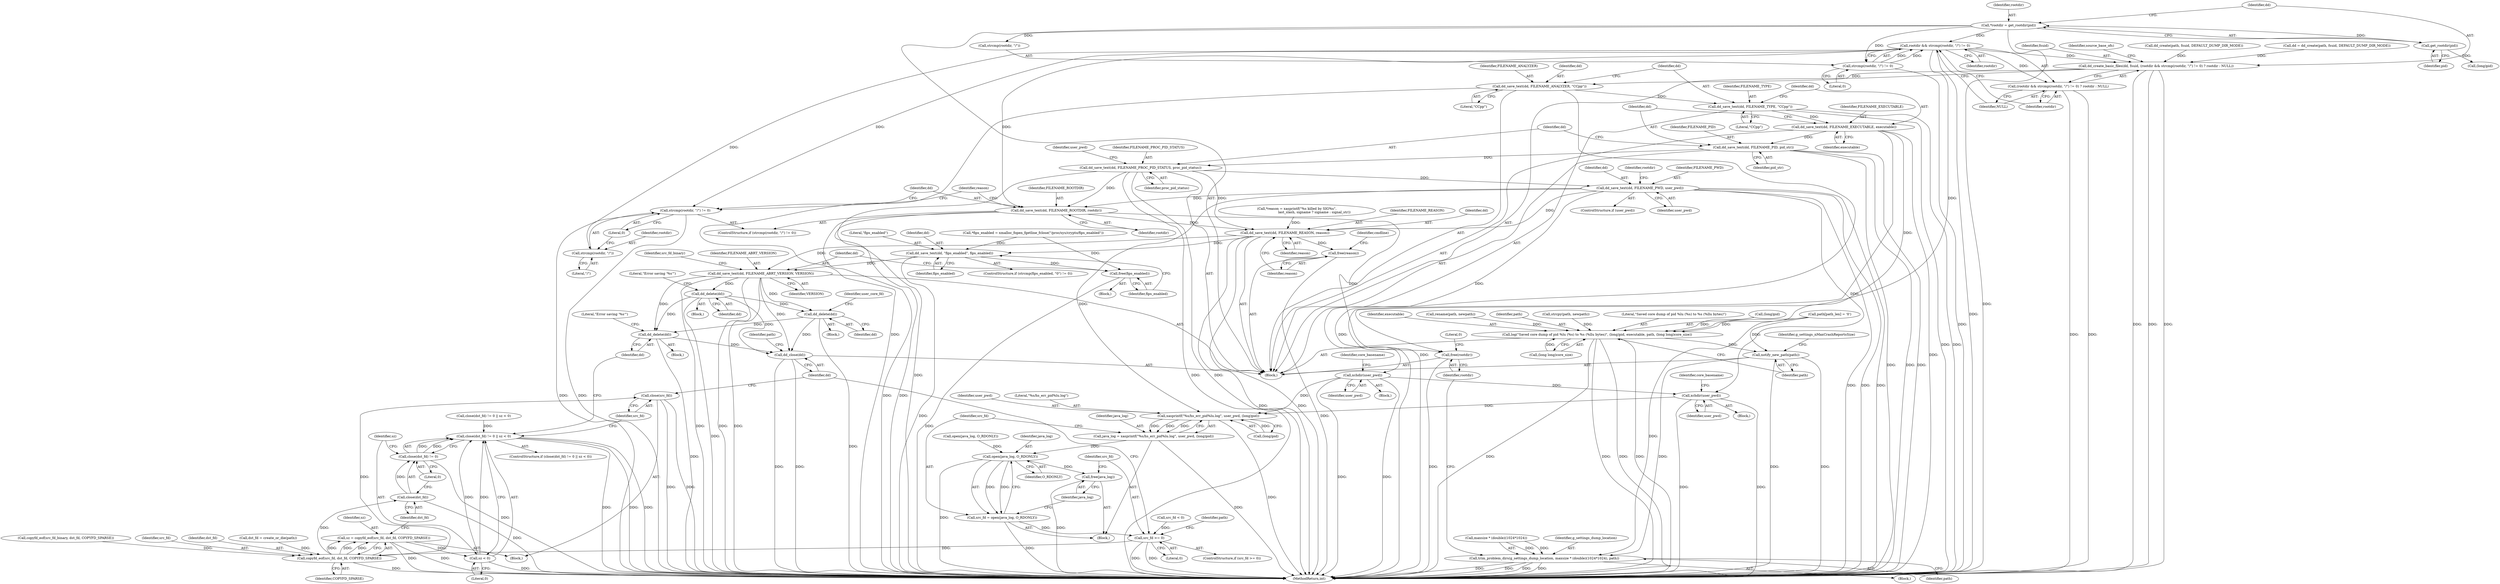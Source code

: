 digraph "0_abrt_4f2c1ddd3e3b81d2d5146b883115371f1cada9f9@API" {
"1000634" [label="(Call,rootdir && strcmp(rootdir, \"/\") != 0)"];
"1000626" [label="(Call,*rootdir = get_rootdir(pid))"];
"1000628" [label="(Call,get_rootdir(pid))"];
"1000636" [label="(Call,strcmp(rootdir, \"/\") != 0)"];
"1000630" [label="(Call,dd_create_basic_files(dd, fsuid, (rootdir && strcmp(rootdir, \"/\") != 0) ? rootdir : NULL))"];
"1000766" [label="(Call,dd_save_text(dd, FILENAME_ANALYZER, \"CCpp\"))"];
"1000770" [label="(Call,dd_save_text(dd, FILENAME_TYPE, \"CCpp\"))"];
"1000774" [label="(Call,dd_save_text(dd, FILENAME_EXECUTABLE, executable))"];
"1000778" [label="(Call,dd_save_text(dd, FILENAME_PID, pid_str))"];
"1000782" [label="(Call,dd_save_text(dd, FILENAME_PROC_PID_STATUS, proc_pid_status))"];
"1000788" [label="(Call,dd_save_text(dd, FILENAME_PWD, user_pwd))"];
"1000801" [label="(Call,dd_save_text(dd, FILENAME_ROOTDIR, rootdir))"];
"1000815" [label="(Call,dd_save_text(dd, FILENAME_REASON, reason))"];
"1000819" [label="(Call,free(reason))"];
"1000849" [label="(Call,dd_save_text(dd, \"fips_enabled\", fips_enabled))"];
"1000853" [label="(Call,free(fips_enabled))"];
"1000855" [label="(Call,dd_save_text(dd, FILENAME_ABRT_VERSION, VERSION))"];
"1000891" [label="(Call,dd_delete(dd))"];
"1000928" [label="(Call,dd_delete(dd))"];
"1001038" [label="(Call,dd_delete(dd))"];
"1001045" [label="(Call,dd_close(dd))"];
"1001112" [label="(Call,free(rootdir))"];
"1000935" [label="(Call,xchdir(user_pwd))"];
"1000965" [label="(Call,xchdir(user_pwd))"];
"1000993" [label="(Call,xasprintf(\"%s/hs_err_pid%lu.log\", user_pwd, (long)pid))"];
"1000991" [label="(Call,java_log = xasprintf(\"%s/hs_err_pid%lu.log\", user_pwd, (long)pid))"];
"1001001" [label="(Call,open(java_log, O_RDONLY))"];
"1000999" [label="(Call,src_fd = open(java_log, O_RDONLY))"];
"1001007" [label="(Call,src_fd >= 0)"];
"1001024" [label="(Call,copyfd_eof(src_fd, dst_fd, COPYFD_SPARSE))"];
"1001022" [label="(Call,sz = copyfd_eof(src_fd, dst_fd, COPYFD_SPARSE))"];
"1001034" [label="(Call,sz < 0)"];
"1001029" [label="(Call,close(dst_fd) != 0 || sz < 0)"];
"1001031" [label="(Call,close(dst_fd))"];
"1001030" [label="(Call,close(dst_fd) != 0)"];
"1001043" [label="(Call,close(src_fd))"];
"1001004" [label="(Call,free(java_log))"];
"1001074" [label="(Call,log(\"Saved core dump of pid %lu (%s) to %s (%llu bytes)\", (long)pid, executable, path, (long long)core_size))"];
"1001084" [label="(Call,notify_new_path(path))"];
"1001102" [label="(Call,trim_problem_dirs(g_settings_dump_location, maxsize * (double)(1024*1024), path))"];
"1000633" [label="(Call,(rootdir && strcmp(rootdir, \"/\") != 0) ? rootdir : NULL)"];
"1000796" [label="(Call,strcmp(rootdir, \"/\") != 0)"];
"1000797" [label="(Call,strcmp(rootdir, \"/\"))"];
"1001005" [label="(Identifier,java_log)"];
"1001103" [label="(Identifier,g_settings_dump_location)"];
"1000789" [label="(Identifier,dd)"];
"1000779" [label="(Identifier,dd)"];
"1001115" [label="(Literal,0)"];
"1000642" [label="(Identifier,NULL)"];
"1000929" [label="(Identifier,dd)"];
"1000981" [label="(Call,open(java_log, O_RDONLY))"];
"1001045" [label="(Call,dd_close(dd))"];
"1001025" [label="(Identifier,src_fd)"];
"1000858" [label="(Identifier,VERSION)"];
"1000800" [label="(Literal,0)"];
"1000787" [label="(Identifier,user_pwd)"];
"1000891" [label="(Call,dd_delete(dd))"];
"1000849" [label="(Call,dd_save_text(dd, \"fips_enabled\", fips_enabled))"];
"1001026" [label="(Identifier,dst_fd)"];
"1000795" [label="(ControlStructure,if (strcmp(rootdir, \"/\") != 0))"];
"1000769" [label="(Literal,\"CCpp\")"];
"1001085" [label="(Identifier,path)"];
"1001030" [label="(Call,close(dst_fd) != 0)"];
"1001027" [label="(Identifier,COPYFD_SPARSE)"];
"1001079" [label="(Identifier,executable)"];
"1000784" [label="(Identifier,FILENAME_PROC_PID_STATUS)"];
"1000938" [label="(Identifier,core_basename)"];
"1000631" [label="(Identifier,dd)"];
"1001090" [label="(Block,)"];
"1000773" [label="(Literal,\"CCpp\")"];
"1000776" [label="(Identifier,FILENAME_EXECUTABLE)"];
"1000785" [label="(Identifier,proc_pid_status)"];
"1000766" [label="(Call,dd_save_text(dd, FILENAME_ANALYZER, \"CCpp\"))"];
"1000636" [label="(Call,strcmp(rootdir, \"/\") != 0)"];
"1000816" [label="(Identifier,dd)"];
"1001065" [label="(Call,rename(path, newpath))"];
"1000798" [label="(Identifier,rootdir)"];
"1000806" [label="(Call,*reason = xasprintf(\"%s killed by SIG%s\",\n                                 last_slash, signame ? signame : signal_str))"];
"1000861" [label="(Identifier,src_fd_binary)"];
"1000632" [label="(Identifier,fsuid)"];
"1000991" [label="(Call,java_log = xasprintf(\"%s/hs_err_pid%lu.log\", user_pwd, (long)pid))"];
"1000793" [label="(Identifier,rootdir)"];
"1001084" [label="(Call,notify_new_path(path))"];
"1000857" [label="(Identifier,FILENAME_ABRT_VERSION)"];
"1001038" [label="(Call,dd_delete(dd))"];
"1000782" [label="(Call,dd_save_text(dd, FILENAME_PROC_PID_STATUS, proc_pid_status))"];
"1000771" [label="(Identifier,dd)"];
"1000640" [label="(Literal,0)"];
"1000646" [label="(Identifier,source_base_ofs)"];
"1001043" [label="(Call,close(src_fd))"];
"1001081" [label="(Call,(long long)core_size)"];
"1000932" [label="(Identifier,user_core_fd)"];
"1000777" [label="(Identifier,executable)"];
"1000804" [label="(Identifier,rootdir)"];
"1000999" [label="(Call,src_fd = open(java_log, O_RDONLY))"];
"1000987" [label="(Call,src_fd < 0)"];
"1001017" [label="(Call,dst_fd = create_or_die(path))"];
"1000836" [label="(Call,*fips_enabled = xmalloc_fopen_fgetline_fclose(\"/proc/sys/crypto/fips_enabled\"))"];
"1001010" [label="(Block,)"];
"1001029" [label="(Call,close(dst_fd) != 0 || sz < 0)"];
"1000807" [label="(Identifier,reason)"];
"1000993" [label="(Call,xasprintf(\"%s/hs_err_pid%lu.log\", user_pwd, (long)pid))"];
"1000803" [label="(Identifier,FILENAME_ROOTDIR)"];
"1000624" [label="(Block,)"];
"1000872" [label="(Call,copyfd_eof(src_fd_binary, dst_fd, COPYFD_SPARSE))"];
"1000796" [label="(Call,strcmp(rootdir, \"/\") != 0)"];
"1001013" [label="(Identifier,path)"];
"1001023" [label="(Identifier,sz)"];
"1001080" [label="(Identifier,path)"];
"1001024" [label="(Call,copyfd_eof(src_fd, dst_fd, COPYFD_SPARSE))"];
"1001069" [label="(Call,strcpy(path, newpath))"];
"1000797" [label="(Call,strcmp(rootdir, \"/\"))"];
"1000775" [label="(Identifier,dd)"];
"1000965" [label="(Call,xchdir(user_pwd))"];
"1000856" [label="(Identifier,dd)"];
"1000966" [label="(Identifier,user_pwd)"];
"1000801" [label="(Call,dd_save_text(dd, FILENAME_ROOTDIR, rootdir))"];
"1001035" [label="(Identifier,sz)"];
"1001031" [label="(Call,close(dst_fd))"];
"1001036" [label="(Literal,0)"];
"1001112" [label="(Call,free(rootdir))"];
"1000995" [label="(Identifier,user_pwd)"];
"1000767" [label="(Identifier,dd)"];
"1000790" [label="(Identifier,FILENAME_PWD)"];
"1001039" [label="(Identifier,dd)"];
"1000990" [label="(Block,)"];
"1000788" [label="(Call,dd_save_text(dd, FILENAME_PWD, user_pwd))"];
"1001049" [label="(Identifier,path)"];
"1000936" [label="(Identifier,user_pwd)"];
"1001009" [label="(Literal,0)"];
"1000778" [label="(Call,dd_save_text(dd, FILENAME_PID, pid_str))"];
"1000892" [label="(Identifier,dd)"];
"1000772" [label="(Identifier,FILENAME_TYPE)"];
"1001088" [label="(Identifier,g_settings_nMaxCrashReportsSize)"];
"1000799" [label="(Literal,\"/\")"];
"1000783" [label="(Identifier,dd)"];
"1000786" [label="(ControlStructure,if (user_pwd))"];
"1001044" [label="(Identifier,src_fd)"];
"1000774" [label="(Call,dd_save_text(dd, FILENAME_EXECUTABLE, executable))"];
"1001074" [label="(Call,log(\"Saved core dump of pid %lu (%s) to %s (%llu bytes)\", (long)pid, executable, path, (long long)core_size))"];
"1000890" [label="(Block,)"];
"1001032" [label="(Identifier,dst_fd)"];
"1000781" [label="(Identifier,pid_str)"];
"1000823" [label="(Identifier,cmdline)"];
"1000925" [label="(Block,)"];
"1001037" [label="(Block,)"];
"1001047" [label="(Call,path[path_len] = '\0')"];
"1001000" [label="(Identifier,src_fd)"];
"1000817" [label="(Identifier,FILENAME_REASON)"];
"1001102" [label="(Call,trim_problem_dirs(g_settings_dump_location, maxsize * (double)(1024*1024), path))"];
"1001075" [label="(Literal,\"Saved core dump of pid %lu (%s) to %s (%llu bytes)\")"];
"1001022" [label="(Call,sz = copyfd_eof(src_fd, dst_fd, COPYFD_SPARSE))"];
"1000934" [label="(Block,)"];
"1000634" [label="(Call,rootdir && strcmp(rootdir, \"/\") != 0)"];
"1000850" [label="(Identifier,dd)"];
"1000842" [label="(Block,)"];
"1000853" [label="(Call,free(fips_enabled))"];
"1000629" [label="(Identifier,pid)"];
"1001104" [label="(Call,maxsize * (double)(1024*1024))"];
"1000635" [label="(Identifier,rootdir)"];
"1001113" [label="(Identifier,rootdir)"];
"1000992" [label="(Identifier,java_log)"];
"1000641" [label="(Identifier,rootdir)"];
"1000996" [label="(Call,(long)pid)"];
"1000994" [label="(Literal,\"%s/hs_err_pid%lu.log\")"];
"1000854" [label="(Identifier,fips_enabled)"];
"1001033" [label="(Literal,0)"];
"1000882" [label="(Call,close(dst_fd) != 0 || sz < 0)"];
"1000618" [label="(Call,dd_create(path, fsuid, DEFAULT_DUMP_DIR_MODE))"];
"1000630" [label="(Call,dd_create_basic_files(dd, fsuid, (rootdir && strcmp(rootdir, \"/\") != 0) ? rootdir : NULL))"];
"1001008" [label="(Identifier,src_fd)"];
"1000770" [label="(Call,dd_save_text(dd, FILENAME_TYPE, \"CCpp\"))"];
"1000768" [label="(Identifier,FILENAME_ANALYZER)"];
"1000627" [label="(Identifier,rootdir)"];
"1001007" [label="(Call,src_fd >= 0)"];
"1000818" [label="(Identifier,reason)"];
"1000616" [label="(Call,dd = dd_create(path, fsuid, DEFAULT_DUMP_DIR_MODE))"];
"1000964" [label="(Block,)"];
"1000780" [label="(Identifier,FILENAME_PID)"];
"1000928" [label="(Call,dd_delete(dd))"];
"1000637" [label="(Call,strcmp(rootdir, \"/\"))"];
"1000819" [label="(Call,free(reason))"];
"1001034" [label="(Call,sz < 0)"];
"1000894" [label="(Literal,\"Error saving '%s'\")"];
"1000935" [label="(Call,xchdir(user_pwd))"];
"1000852" [label="(Identifier,fips_enabled)"];
"1001076" [label="(Call,(long)pid)"];
"1000843" [label="(ControlStructure,if (strcmp(fips_enabled, \"0\") != 0))"];
"1000820" [label="(Identifier,reason)"];
"1001001" [label="(Call,open(java_log, O_RDONLY))"];
"1001046" [label="(Identifier,dd)"];
"1000968" [label="(Identifier,core_basename)"];
"1000851" [label="(Literal,\"fips_enabled\")"];
"1001006" [label="(ControlStructure,if (src_fd >= 0))"];
"1000633" [label="(Call,(rootdir && strcmp(rootdir, \"/\") != 0) ? rootdir : NULL)"];
"1000628" [label="(Call,get_rootdir(pid))"];
"1001028" [label="(ControlStructure,if (close(dst_fd) != 0 || sz < 0))"];
"1000802" [label="(Identifier,dd)"];
"1001041" [label="(Literal,\"Error saving '%s'\")"];
"1001111" [label="(Identifier,path)"];
"1001180" [label="(MethodReturn,int)"];
"1001003" [label="(Identifier,O_RDONLY)"];
"1000650" [label="(Call,(long)pid)"];
"1001002" [label="(Identifier,java_log)"];
"1000791" [label="(Identifier,user_pwd)"];
"1001004" [label="(Call,free(java_log))"];
"1000855" [label="(Call,dd_save_text(dd, FILENAME_ABRT_VERSION, VERSION))"];
"1000815" [label="(Call,dd_save_text(dd, FILENAME_REASON, reason))"];
"1000626" [label="(Call,*rootdir = get_rootdir(pid))"];
"1000634" -> "1000633"  [label="AST: "];
"1000634" -> "1000635"  [label="CFG: "];
"1000634" -> "1000636"  [label="CFG: "];
"1000635" -> "1000634"  [label="AST: "];
"1000636" -> "1000634"  [label="AST: "];
"1000641" -> "1000634"  [label="CFG: "];
"1000642" -> "1000634"  [label="CFG: "];
"1000634" -> "1001180"  [label="DDG: "];
"1000634" -> "1000630"  [label="DDG: "];
"1000626" -> "1000634"  [label="DDG: "];
"1000636" -> "1000634"  [label="DDG: "];
"1000636" -> "1000634"  [label="DDG: "];
"1000634" -> "1000633"  [label="DDG: "];
"1000634" -> "1000796"  [label="DDG: "];
"1000634" -> "1000797"  [label="DDG: "];
"1000634" -> "1000801"  [label="DDG: "];
"1000634" -> "1001112"  [label="DDG: "];
"1000626" -> "1000624"  [label="AST: "];
"1000626" -> "1000628"  [label="CFG: "];
"1000627" -> "1000626"  [label="AST: "];
"1000628" -> "1000626"  [label="AST: "];
"1000631" -> "1000626"  [label="CFG: "];
"1000626" -> "1001180"  [label="DDG: "];
"1000628" -> "1000626"  [label="DDG: "];
"1000626" -> "1000636"  [label="DDG: "];
"1000626" -> "1000637"  [label="DDG: "];
"1000628" -> "1000629"  [label="CFG: "];
"1000629" -> "1000628"  [label="AST: "];
"1000628" -> "1000650"  [label="DDG: "];
"1000636" -> "1000640"  [label="CFG: "];
"1000637" -> "1000636"  [label="AST: "];
"1000640" -> "1000636"  [label="AST: "];
"1000636" -> "1001180"  [label="DDG: "];
"1000630" -> "1000624"  [label="AST: "];
"1000630" -> "1000633"  [label="CFG: "];
"1000631" -> "1000630"  [label="AST: "];
"1000632" -> "1000630"  [label="AST: "];
"1000633" -> "1000630"  [label="AST: "];
"1000646" -> "1000630"  [label="CFG: "];
"1000630" -> "1001180"  [label="DDG: "];
"1000630" -> "1001180"  [label="DDG: "];
"1000630" -> "1001180"  [label="DDG: "];
"1000616" -> "1000630"  [label="DDG: "];
"1000618" -> "1000630"  [label="DDG: "];
"1000630" -> "1000766"  [label="DDG: "];
"1000766" -> "1000624"  [label="AST: "];
"1000766" -> "1000769"  [label="CFG: "];
"1000767" -> "1000766"  [label="AST: "];
"1000768" -> "1000766"  [label="AST: "];
"1000769" -> "1000766"  [label="AST: "];
"1000771" -> "1000766"  [label="CFG: "];
"1000766" -> "1001180"  [label="DDG: "];
"1000766" -> "1001180"  [label="DDG: "];
"1000766" -> "1000770"  [label="DDG: "];
"1000770" -> "1000624"  [label="AST: "];
"1000770" -> "1000773"  [label="CFG: "];
"1000771" -> "1000770"  [label="AST: "];
"1000772" -> "1000770"  [label="AST: "];
"1000773" -> "1000770"  [label="AST: "];
"1000775" -> "1000770"  [label="CFG: "];
"1000770" -> "1001180"  [label="DDG: "];
"1000770" -> "1001180"  [label="DDG: "];
"1000770" -> "1000774"  [label="DDG: "];
"1000774" -> "1000624"  [label="AST: "];
"1000774" -> "1000777"  [label="CFG: "];
"1000775" -> "1000774"  [label="AST: "];
"1000776" -> "1000774"  [label="AST: "];
"1000777" -> "1000774"  [label="AST: "];
"1000779" -> "1000774"  [label="CFG: "];
"1000774" -> "1001180"  [label="DDG: "];
"1000774" -> "1001180"  [label="DDG: "];
"1000774" -> "1000778"  [label="DDG: "];
"1000774" -> "1001074"  [label="DDG: "];
"1000778" -> "1000624"  [label="AST: "];
"1000778" -> "1000781"  [label="CFG: "];
"1000779" -> "1000778"  [label="AST: "];
"1000780" -> "1000778"  [label="AST: "];
"1000781" -> "1000778"  [label="AST: "];
"1000783" -> "1000778"  [label="CFG: "];
"1000778" -> "1001180"  [label="DDG: "];
"1000778" -> "1001180"  [label="DDG: "];
"1000778" -> "1001180"  [label="DDG: "];
"1000778" -> "1000782"  [label="DDG: "];
"1000782" -> "1000624"  [label="AST: "];
"1000782" -> "1000785"  [label="CFG: "];
"1000783" -> "1000782"  [label="AST: "];
"1000784" -> "1000782"  [label="AST: "];
"1000785" -> "1000782"  [label="AST: "];
"1000787" -> "1000782"  [label="CFG: "];
"1000782" -> "1001180"  [label="DDG: "];
"1000782" -> "1001180"  [label="DDG: "];
"1000782" -> "1001180"  [label="DDG: "];
"1000782" -> "1000788"  [label="DDG: "];
"1000782" -> "1000801"  [label="DDG: "];
"1000782" -> "1000815"  [label="DDG: "];
"1000788" -> "1000786"  [label="AST: "];
"1000788" -> "1000791"  [label="CFG: "];
"1000789" -> "1000788"  [label="AST: "];
"1000790" -> "1000788"  [label="AST: "];
"1000791" -> "1000788"  [label="AST: "];
"1000793" -> "1000788"  [label="CFG: "];
"1000788" -> "1001180"  [label="DDG: "];
"1000788" -> "1001180"  [label="DDG: "];
"1000788" -> "1001180"  [label="DDG: "];
"1000788" -> "1000801"  [label="DDG: "];
"1000788" -> "1000815"  [label="DDG: "];
"1000788" -> "1000935"  [label="DDG: "];
"1000788" -> "1000965"  [label="DDG: "];
"1000788" -> "1000993"  [label="DDG: "];
"1000801" -> "1000795"  [label="AST: "];
"1000801" -> "1000804"  [label="CFG: "];
"1000802" -> "1000801"  [label="AST: "];
"1000803" -> "1000801"  [label="AST: "];
"1000804" -> "1000801"  [label="AST: "];
"1000807" -> "1000801"  [label="CFG: "];
"1000801" -> "1001180"  [label="DDG: "];
"1000801" -> "1001180"  [label="DDG: "];
"1000801" -> "1000815"  [label="DDG: "];
"1000801" -> "1001112"  [label="DDG: "];
"1000815" -> "1000624"  [label="AST: "];
"1000815" -> "1000818"  [label="CFG: "];
"1000816" -> "1000815"  [label="AST: "];
"1000817" -> "1000815"  [label="AST: "];
"1000818" -> "1000815"  [label="AST: "];
"1000820" -> "1000815"  [label="CFG: "];
"1000815" -> "1001180"  [label="DDG: "];
"1000815" -> "1001180"  [label="DDG: "];
"1000806" -> "1000815"  [label="DDG: "];
"1000815" -> "1000819"  [label="DDG: "];
"1000815" -> "1000849"  [label="DDG: "];
"1000815" -> "1000855"  [label="DDG: "];
"1000819" -> "1000624"  [label="AST: "];
"1000819" -> "1000820"  [label="CFG: "];
"1000820" -> "1000819"  [label="AST: "];
"1000823" -> "1000819"  [label="CFG: "];
"1000819" -> "1001180"  [label="DDG: "];
"1000849" -> "1000843"  [label="AST: "];
"1000849" -> "1000852"  [label="CFG: "];
"1000850" -> "1000849"  [label="AST: "];
"1000851" -> "1000849"  [label="AST: "];
"1000852" -> "1000849"  [label="AST: "];
"1000854" -> "1000849"  [label="CFG: "];
"1000849" -> "1001180"  [label="DDG: "];
"1000836" -> "1000849"  [label="DDG: "];
"1000849" -> "1000853"  [label="DDG: "];
"1000849" -> "1000855"  [label="DDG: "];
"1000853" -> "1000842"  [label="AST: "];
"1000853" -> "1000854"  [label="CFG: "];
"1000854" -> "1000853"  [label="AST: "];
"1000856" -> "1000853"  [label="CFG: "];
"1000853" -> "1001180"  [label="DDG: "];
"1000836" -> "1000853"  [label="DDG: "];
"1000855" -> "1000624"  [label="AST: "];
"1000855" -> "1000858"  [label="CFG: "];
"1000856" -> "1000855"  [label="AST: "];
"1000857" -> "1000855"  [label="AST: "];
"1000858" -> "1000855"  [label="AST: "];
"1000861" -> "1000855"  [label="CFG: "];
"1000855" -> "1001180"  [label="DDG: "];
"1000855" -> "1001180"  [label="DDG: "];
"1000855" -> "1001180"  [label="DDG: "];
"1000855" -> "1000891"  [label="DDG: "];
"1000855" -> "1000928"  [label="DDG: "];
"1000855" -> "1001038"  [label="DDG: "];
"1000855" -> "1001045"  [label="DDG: "];
"1000891" -> "1000890"  [label="AST: "];
"1000891" -> "1000892"  [label="CFG: "];
"1000892" -> "1000891"  [label="AST: "];
"1000894" -> "1000891"  [label="CFG: "];
"1000891" -> "1001180"  [label="DDG: "];
"1000891" -> "1000928"  [label="DDG: "];
"1000891" -> "1001038"  [label="DDG: "];
"1000891" -> "1001045"  [label="DDG: "];
"1000928" -> "1000925"  [label="AST: "];
"1000928" -> "1000929"  [label="CFG: "];
"1000929" -> "1000928"  [label="AST: "];
"1000932" -> "1000928"  [label="CFG: "];
"1000928" -> "1001180"  [label="DDG: "];
"1000928" -> "1001038"  [label="DDG: "];
"1000928" -> "1001045"  [label="DDG: "];
"1001038" -> "1001037"  [label="AST: "];
"1001038" -> "1001039"  [label="CFG: "];
"1001039" -> "1001038"  [label="AST: "];
"1001041" -> "1001038"  [label="CFG: "];
"1001038" -> "1001180"  [label="DDG: "];
"1001038" -> "1001045"  [label="DDG: "];
"1001045" -> "1000624"  [label="AST: "];
"1001045" -> "1001046"  [label="CFG: "];
"1001046" -> "1001045"  [label="AST: "];
"1001049" -> "1001045"  [label="CFG: "];
"1001045" -> "1001180"  [label="DDG: "];
"1001045" -> "1001180"  [label="DDG: "];
"1001112" -> "1000624"  [label="AST: "];
"1001112" -> "1001113"  [label="CFG: "];
"1001113" -> "1001112"  [label="AST: "];
"1001115" -> "1001112"  [label="CFG: "];
"1001112" -> "1001180"  [label="DDG: "];
"1000935" -> "1000934"  [label="AST: "];
"1000935" -> "1000936"  [label="CFG: "];
"1000936" -> "1000935"  [label="AST: "];
"1000938" -> "1000935"  [label="CFG: "];
"1000935" -> "1001180"  [label="DDG: "];
"1000935" -> "1001180"  [label="DDG: "];
"1000935" -> "1000965"  [label="DDG: "];
"1000935" -> "1000993"  [label="DDG: "];
"1000965" -> "1000964"  [label="AST: "];
"1000965" -> "1000966"  [label="CFG: "];
"1000966" -> "1000965"  [label="AST: "];
"1000968" -> "1000965"  [label="CFG: "];
"1000965" -> "1001180"  [label="DDG: "];
"1000965" -> "1001180"  [label="DDG: "];
"1000965" -> "1000993"  [label="DDG: "];
"1000993" -> "1000991"  [label="AST: "];
"1000993" -> "1000996"  [label="CFG: "];
"1000994" -> "1000993"  [label="AST: "];
"1000995" -> "1000993"  [label="AST: "];
"1000996" -> "1000993"  [label="AST: "];
"1000991" -> "1000993"  [label="CFG: "];
"1000993" -> "1001180"  [label="DDG: "];
"1000993" -> "1000991"  [label="DDG: "];
"1000993" -> "1000991"  [label="DDG: "];
"1000993" -> "1000991"  [label="DDG: "];
"1000996" -> "1000993"  [label="DDG: "];
"1000991" -> "1000990"  [label="AST: "];
"1000992" -> "1000991"  [label="AST: "];
"1001000" -> "1000991"  [label="CFG: "];
"1000991" -> "1001180"  [label="DDG: "];
"1000991" -> "1001001"  [label="DDG: "];
"1001001" -> "1000999"  [label="AST: "];
"1001001" -> "1001003"  [label="CFG: "];
"1001002" -> "1001001"  [label="AST: "];
"1001003" -> "1001001"  [label="AST: "];
"1000999" -> "1001001"  [label="CFG: "];
"1001001" -> "1001180"  [label="DDG: "];
"1001001" -> "1000999"  [label="DDG: "];
"1001001" -> "1000999"  [label="DDG: "];
"1000981" -> "1001001"  [label="DDG: "];
"1001001" -> "1001004"  [label="DDG: "];
"1000999" -> "1000990"  [label="AST: "];
"1001000" -> "1000999"  [label="AST: "];
"1001005" -> "1000999"  [label="CFG: "];
"1000999" -> "1001180"  [label="DDG: "];
"1000999" -> "1001007"  [label="DDG: "];
"1001007" -> "1001006"  [label="AST: "];
"1001007" -> "1001009"  [label="CFG: "];
"1001008" -> "1001007"  [label="AST: "];
"1001009" -> "1001007"  [label="AST: "];
"1001013" -> "1001007"  [label="CFG: "];
"1001046" -> "1001007"  [label="CFG: "];
"1001007" -> "1001180"  [label="DDG: "];
"1001007" -> "1001180"  [label="DDG: "];
"1000987" -> "1001007"  [label="DDG: "];
"1001007" -> "1001024"  [label="DDG: "];
"1001024" -> "1001022"  [label="AST: "];
"1001024" -> "1001027"  [label="CFG: "];
"1001025" -> "1001024"  [label="AST: "];
"1001026" -> "1001024"  [label="AST: "];
"1001027" -> "1001024"  [label="AST: "];
"1001022" -> "1001024"  [label="CFG: "];
"1001024" -> "1001180"  [label="DDG: "];
"1001024" -> "1001022"  [label="DDG: "];
"1001024" -> "1001022"  [label="DDG: "];
"1001024" -> "1001022"  [label="DDG: "];
"1001017" -> "1001024"  [label="DDG: "];
"1000872" -> "1001024"  [label="DDG: "];
"1001024" -> "1001031"  [label="DDG: "];
"1001024" -> "1001043"  [label="DDG: "];
"1001022" -> "1001010"  [label="AST: "];
"1001023" -> "1001022"  [label="AST: "];
"1001032" -> "1001022"  [label="CFG: "];
"1001022" -> "1001180"  [label="DDG: "];
"1001022" -> "1001180"  [label="DDG: "];
"1001022" -> "1001034"  [label="DDG: "];
"1001034" -> "1001029"  [label="AST: "];
"1001034" -> "1001036"  [label="CFG: "];
"1001035" -> "1001034"  [label="AST: "];
"1001036" -> "1001034"  [label="AST: "];
"1001029" -> "1001034"  [label="CFG: "];
"1001034" -> "1001180"  [label="DDG: "];
"1001034" -> "1001029"  [label="DDG: "];
"1001034" -> "1001029"  [label="DDG: "];
"1001029" -> "1001028"  [label="AST: "];
"1001029" -> "1001030"  [label="CFG: "];
"1001030" -> "1001029"  [label="AST: "];
"1001039" -> "1001029"  [label="CFG: "];
"1001044" -> "1001029"  [label="CFG: "];
"1001029" -> "1001180"  [label="DDG: "];
"1001029" -> "1001180"  [label="DDG: "];
"1001029" -> "1001180"  [label="DDG: "];
"1001030" -> "1001029"  [label="DDG: "];
"1001030" -> "1001029"  [label="DDG: "];
"1000882" -> "1001029"  [label="DDG: "];
"1001031" -> "1001030"  [label="AST: "];
"1001031" -> "1001032"  [label="CFG: "];
"1001032" -> "1001031"  [label="AST: "];
"1001033" -> "1001031"  [label="CFG: "];
"1001031" -> "1001180"  [label="DDG: "];
"1001031" -> "1001030"  [label="DDG: "];
"1001030" -> "1001033"  [label="CFG: "];
"1001033" -> "1001030"  [label="AST: "];
"1001035" -> "1001030"  [label="CFG: "];
"1001030" -> "1001180"  [label="DDG: "];
"1001043" -> "1001010"  [label="AST: "];
"1001043" -> "1001044"  [label="CFG: "];
"1001044" -> "1001043"  [label="AST: "];
"1001046" -> "1001043"  [label="CFG: "];
"1001043" -> "1001180"  [label="DDG: "];
"1001043" -> "1001180"  [label="DDG: "];
"1001004" -> "1000990"  [label="AST: "];
"1001004" -> "1001005"  [label="CFG: "];
"1001005" -> "1001004"  [label="AST: "];
"1001008" -> "1001004"  [label="CFG: "];
"1001004" -> "1001180"  [label="DDG: "];
"1001074" -> "1000624"  [label="AST: "];
"1001074" -> "1001081"  [label="CFG: "];
"1001075" -> "1001074"  [label="AST: "];
"1001076" -> "1001074"  [label="AST: "];
"1001079" -> "1001074"  [label="AST: "];
"1001080" -> "1001074"  [label="AST: "];
"1001081" -> "1001074"  [label="AST: "];
"1001085" -> "1001074"  [label="CFG: "];
"1001074" -> "1001180"  [label="DDG: "];
"1001074" -> "1001180"  [label="DDG: "];
"1001074" -> "1001180"  [label="DDG: "];
"1001074" -> "1001180"  [label="DDG: "];
"1001076" -> "1001074"  [label="DDG: "];
"1001065" -> "1001074"  [label="DDG: "];
"1001047" -> "1001074"  [label="DDG: "];
"1001069" -> "1001074"  [label="DDG: "];
"1001081" -> "1001074"  [label="DDG: "];
"1001074" -> "1001084"  [label="DDG: "];
"1001084" -> "1000624"  [label="AST: "];
"1001084" -> "1001085"  [label="CFG: "];
"1001085" -> "1001084"  [label="AST: "];
"1001088" -> "1001084"  [label="CFG: "];
"1001084" -> "1001180"  [label="DDG: "];
"1001084" -> "1001180"  [label="DDG: "];
"1001047" -> "1001084"  [label="DDG: "];
"1001084" -> "1001102"  [label="DDG: "];
"1001102" -> "1001090"  [label="AST: "];
"1001102" -> "1001111"  [label="CFG: "];
"1001103" -> "1001102"  [label="AST: "];
"1001104" -> "1001102"  [label="AST: "];
"1001111" -> "1001102"  [label="AST: "];
"1001113" -> "1001102"  [label="CFG: "];
"1001102" -> "1001180"  [label="DDG: "];
"1001102" -> "1001180"  [label="DDG: "];
"1001102" -> "1001180"  [label="DDG: "];
"1001102" -> "1001180"  [label="DDG: "];
"1001104" -> "1001102"  [label="DDG: "];
"1001104" -> "1001102"  [label="DDG: "];
"1001047" -> "1001102"  [label="DDG: "];
"1000633" -> "1000641"  [label="CFG: "];
"1000633" -> "1000642"  [label="CFG: "];
"1000641" -> "1000633"  [label="AST: "];
"1000642" -> "1000633"  [label="AST: "];
"1000633" -> "1001180"  [label="DDG: "];
"1000633" -> "1001180"  [label="DDG: "];
"1000796" -> "1000795"  [label="AST: "];
"1000796" -> "1000800"  [label="CFG: "];
"1000797" -> "1000796"  [label="AST: "];
"1000800" -> "1000796"  [label="AST: "];
"1000802" -> "1000796"  [label="CFG: "];
"1000807" -> "1000796"  [label="CFG: "];
"1000796" -> "1001180"  [label="DDG: "];
"1000796" -> "1001180"  [label="DDG: "];
"1000797" -> "1000799"  [label="CFG: "];
"1000798" -> "1000797"  [label="AST: "];
"1000799" -> "1000797"  [label="AST: "];
"1000800" -> "1000797"  [label="CFG: "];
}
